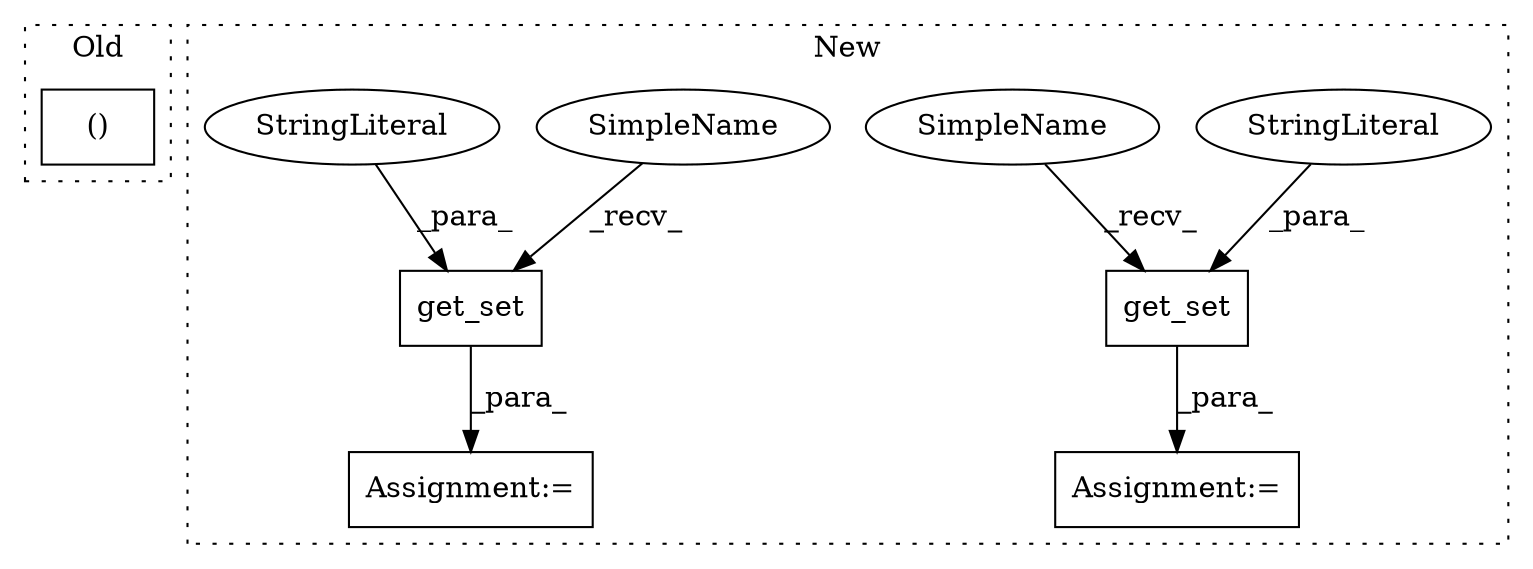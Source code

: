 digraph G {
subgraph cluster0 {
1 [label="()" a="106" s="3287" l="65" shape="box"];
label = "Old";
style="dotted";
}
subgraph cluster1 {
2 [label="get_set" a="32" s="3393,3408" l="8,1" shape="box"];
3 [label="StringLiteral" a="45" s="3401" l="7" shape="ellipse"];
4 [label="Assignment:=" a="7" s="3385" l="2" shape="box"];
5 [label="get_set" a="32" s="3453,3467" l="8,1" shape="box"];
6 [label="Assignment:=" a="7" s="3445" l="2" shape="box"];
7 [label="StringLiteral" a="45" s="3461" l="6" shape="ellipse"];
8 [label="SimpleName" a="42" s="3387" l="5" shape="ellipse"];
9 [label="SimpleName" a="42" s="3447" l="5" shape="ellipse"];
label = "New";
style="dotted";
}
2 -> 4 [label="_para_"];
3 -> 2 [label="_para_"];
5 -> 6 [label="_para_"];
7 -> 5 [label="_para_"];
8 -> 2 [label="_recv_"];
9 -> 5 [label="_recv_"];
}